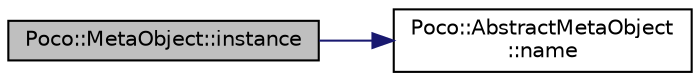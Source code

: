 digraph "Poco::MetaObject::instance"
{
 // LATEX_PDF_SIZE
  edge [fontname="Helvetica",fontsize="10",labelfontname="Helvetica",labelfontsize="10"];
  node [fontname="Helvetica",fontsize="10",shape=record];
  rankdir="LR";
  Node1 [label="Poco::MetaObject::instance",height=0.2,width=0.4,color="black", fillcolor="grey75", style="filled", fontcolor="black",tooltip=" "];
  Node1 -> Node2 [color="midnightblue",fontsize="10",style="solid",fontname="Helvetica"];
  Node2 [label="Poco::AbstractMetaObject\l::name",height=0.2,width=0.4,color="black", fillcolor="white", style="filled",URL="$classPoco_1_1AbstractMetaObject.html#a62e20079e8dccd0fcd855a089287403a",tooltip=" "];
}
